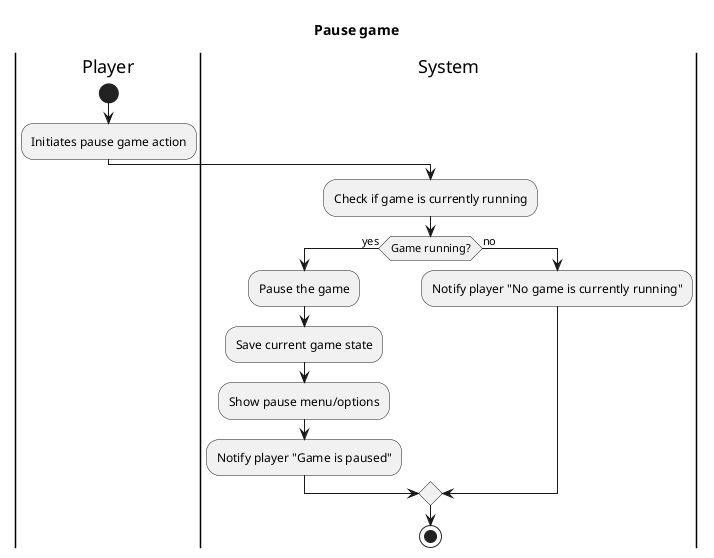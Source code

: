 @startuml pauseGame
title "Pause game"
|Player|
start
:Initiates pause game action;

|System|
:Check if game is currently running;
if (Game running?) then (yes)
    :Pause the game;
    :Save current game state;
    :Show pause menu/options;
    :Notify player "Game is paused";
else (no)
    :Notify player "No game is currently running";
endif
stop
@enduml